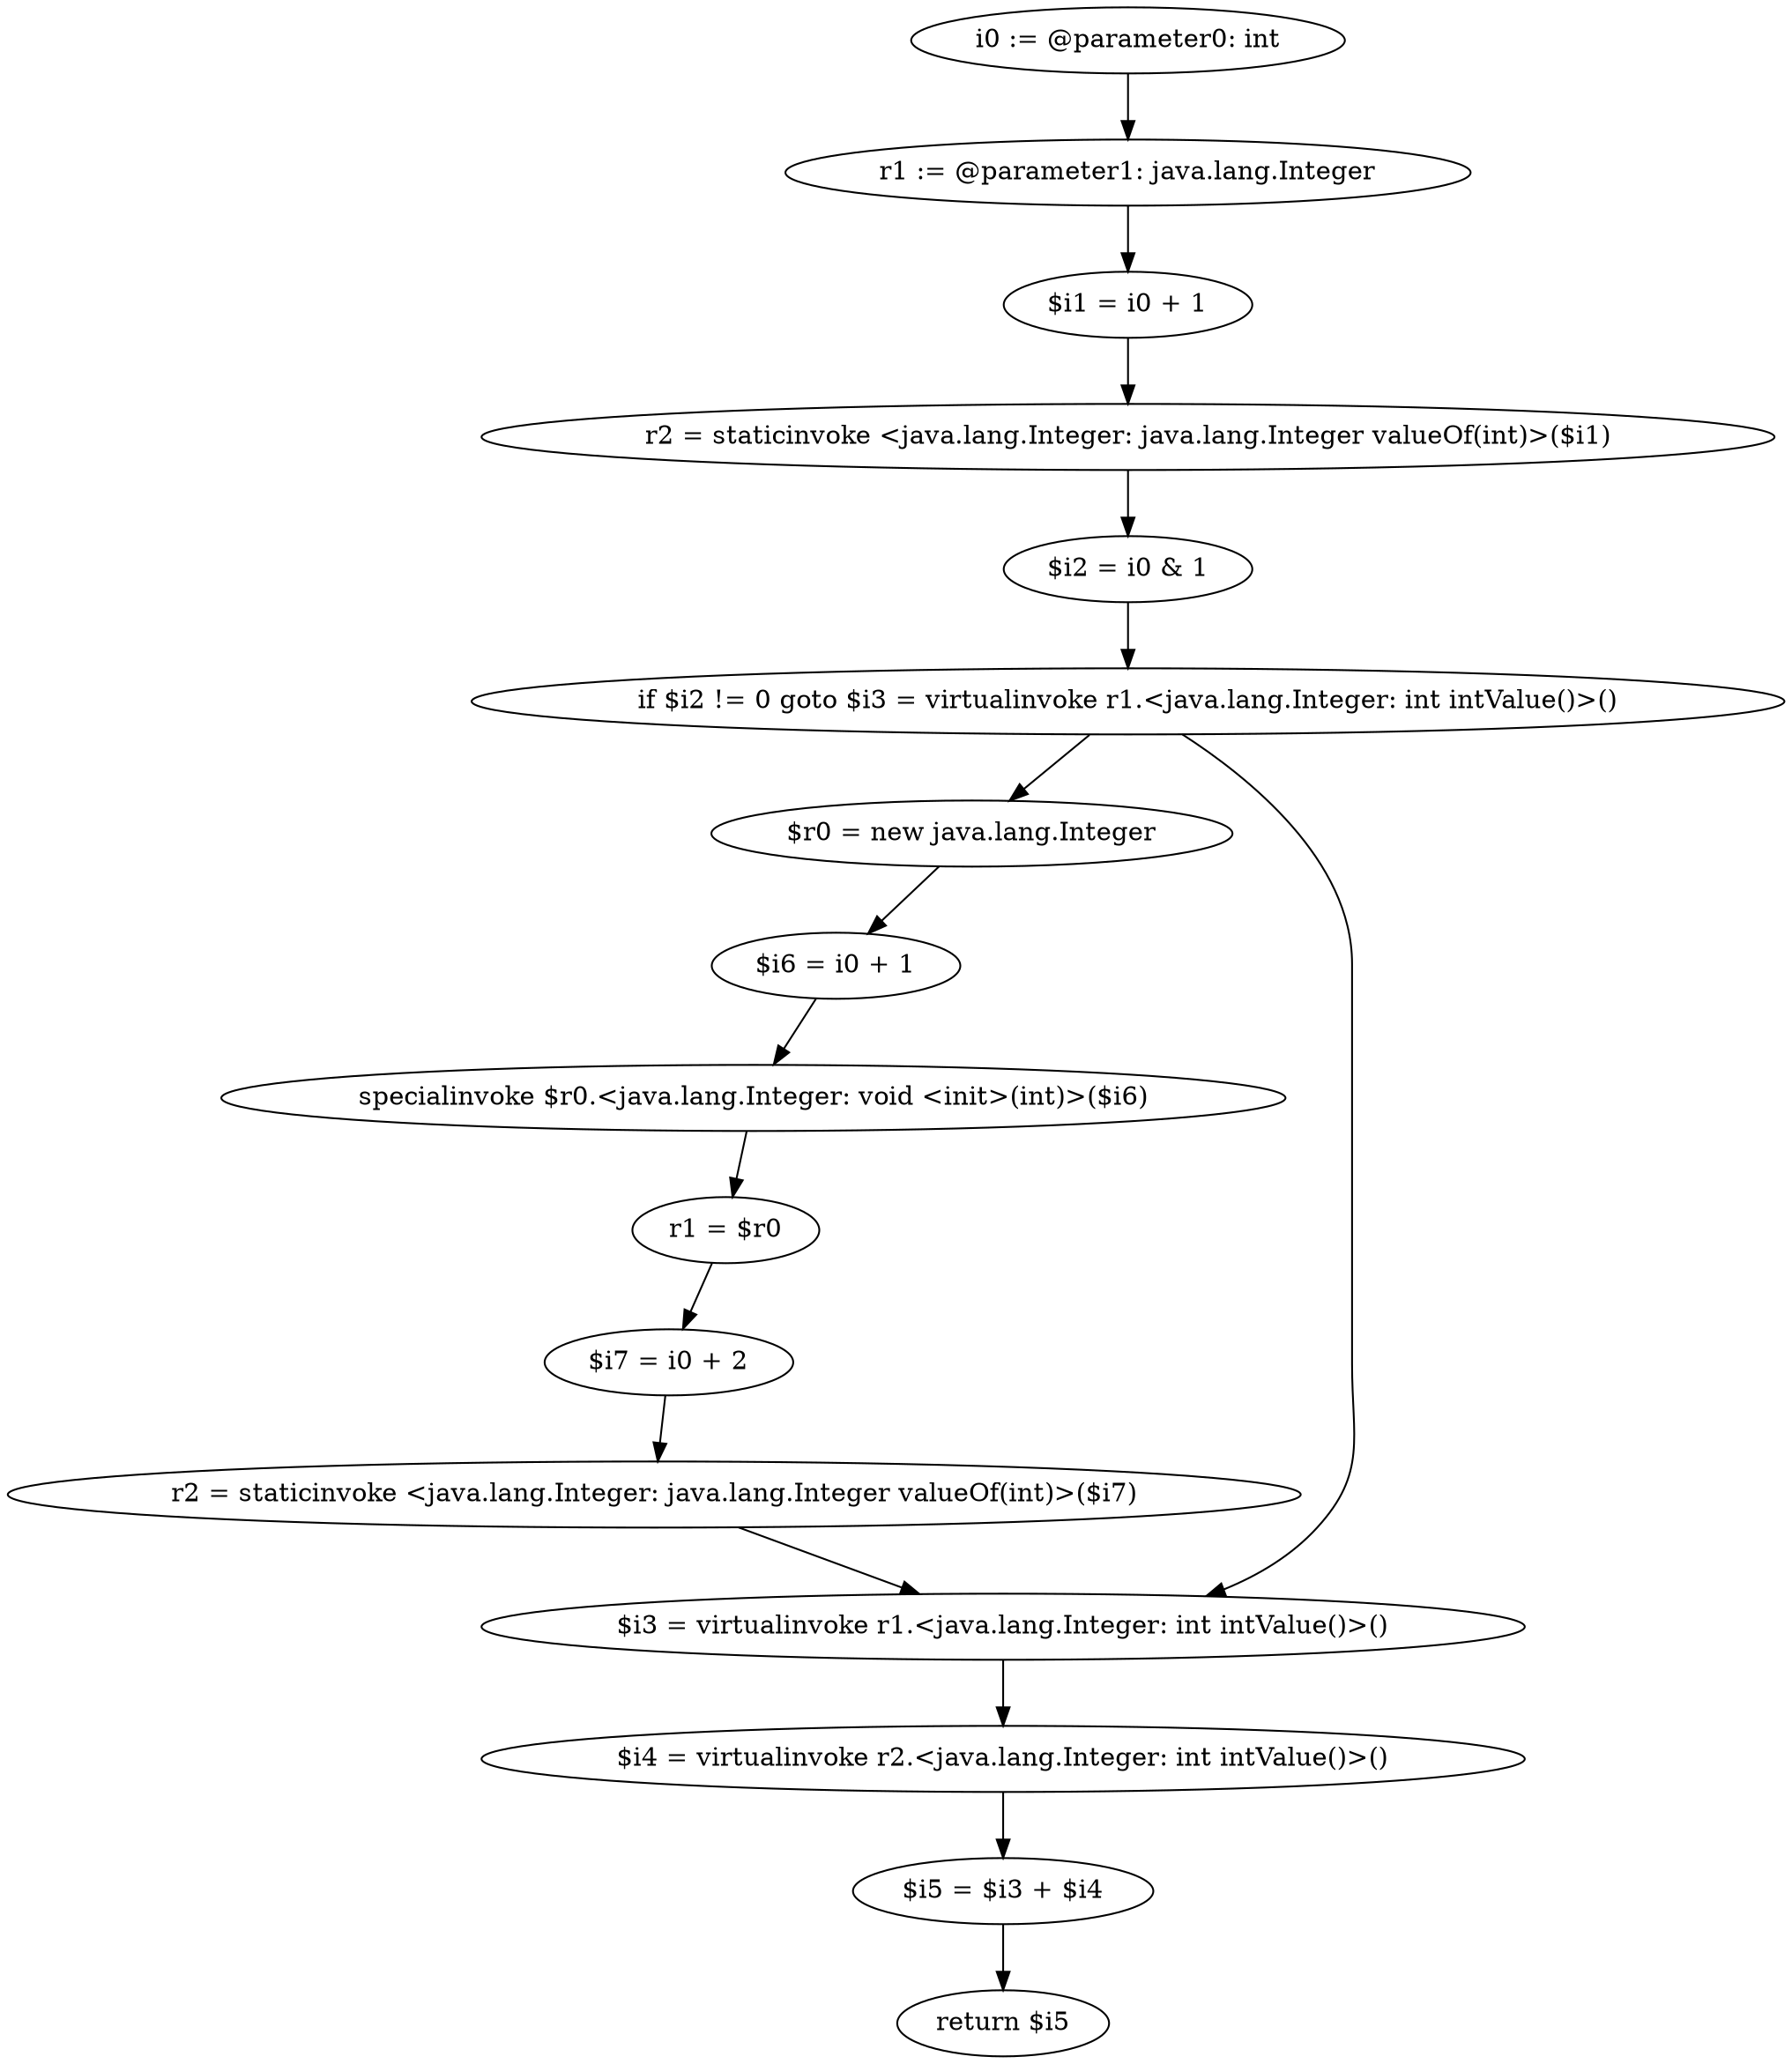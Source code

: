 digraph "unitGraph" {
    "i0 := @parameter0: int"
    "r1 := @parameter1: java.lang.Integer"
    "$i1 = i0 + 1"
    "r2 = staticinvoke <java.lang.Integer: java.lang.Integer valueOf(int)>($i1)"
    "$i2 = i0 & 1"
    "if $i2 != 0 goto $i3 = virtualinvoke r1.<java.lang.Integer: int intValue()>()"
    "$r0 = new java.lang.Integer"
    "$i6 = i0 + 1"
    "specialinvoke $r0.<java.lang.Integer: void <init>(int)>($i6)"
    "r1 = $r0"
    "$i7 = i0 + 2"
    "r2 = staticinvoke <java.lang.Integer: java.lang.Integer valueOf(int)>($i7)"
    "$i3 = virtualinvoke r1.<java.lang.Integer: int intValue()>()"
    "$i4 = virtualinvoke r2.<java.lang.Integer: int intValue()>()"
    "$i5 = $i3 + $i4"
    "return $i5"
    "i0 := @parameter0: int"->"r1 := @parameter1: java.lang.Integer";
    "r1 := @parameter1: java.lang.Integer"->"$i1 = i0 + 1";
    "$i1 = i0 + 1"->"r2 = staticinvoke <java.lang.Integer: java.lang.Integer valueOf(int)>($i1)";
    "r2 = staticinvoke <java.lang.Integer: java.lang.Integer valueOf(int)>($i1)"->"$i2 = i0 & 1";
    "$i2 = i0 & 1"->"if $i2 != 0 goto $i3 = virtualinvoke r1.<java.lang.Integer: int intValue()>()";
    "if $i2 != 0 goto $i3 = virtualinvoke r1.<java.lang.Integer: int intValue()>()"->"$r0 = new java.lang.Integer";
    "if $i2 != 0 goto $i3 = virtualinvoke r1.<java.lang.Integer: int intValue()>()"->"$i3 = virtualinvoke r1.<java.lang.Integer: int intValue()>()";
    "$r0 = new java.lang.Integer"->"$i6 = i0 + 1";
    "$i6 = i0 + 1"->"specialinvoke $r0.<java.lang.Integer: void <init>(int)>($i6)";
    "specialinvoke $r0.<java.lang.Integer: void <init>(int)>($i6)"->"r1 = $r0";
    "r1 = $r0"->"$i7 = i0 + 2";
    "$i7 = i0 + 2"->"r2 = staticinvoke <java.lang.Integer: java.lang.Integer valueOf(int)>($i7)";
    "r2 = staticinvoke <java.lang.Integer: java.lang.Integer valueOf(int)>($i7)"->"$i3 = virtualinvoke r1.<java.lang.Integer: int intValue()>()";
    "$i3 = virtualinvoke r1.<java.lang.Integer: int intValue()>()"->"$i4 = virtualinvoke r2.<java.lang.Integer: int intValue()>()";
    "$i4 = virtualinvoke r2.<java.lang.Integer: int intValue()>()"->"$i5 = $i3 + $i4";
    "$i5 = $i3 + $i4"->"return $i5";
}
